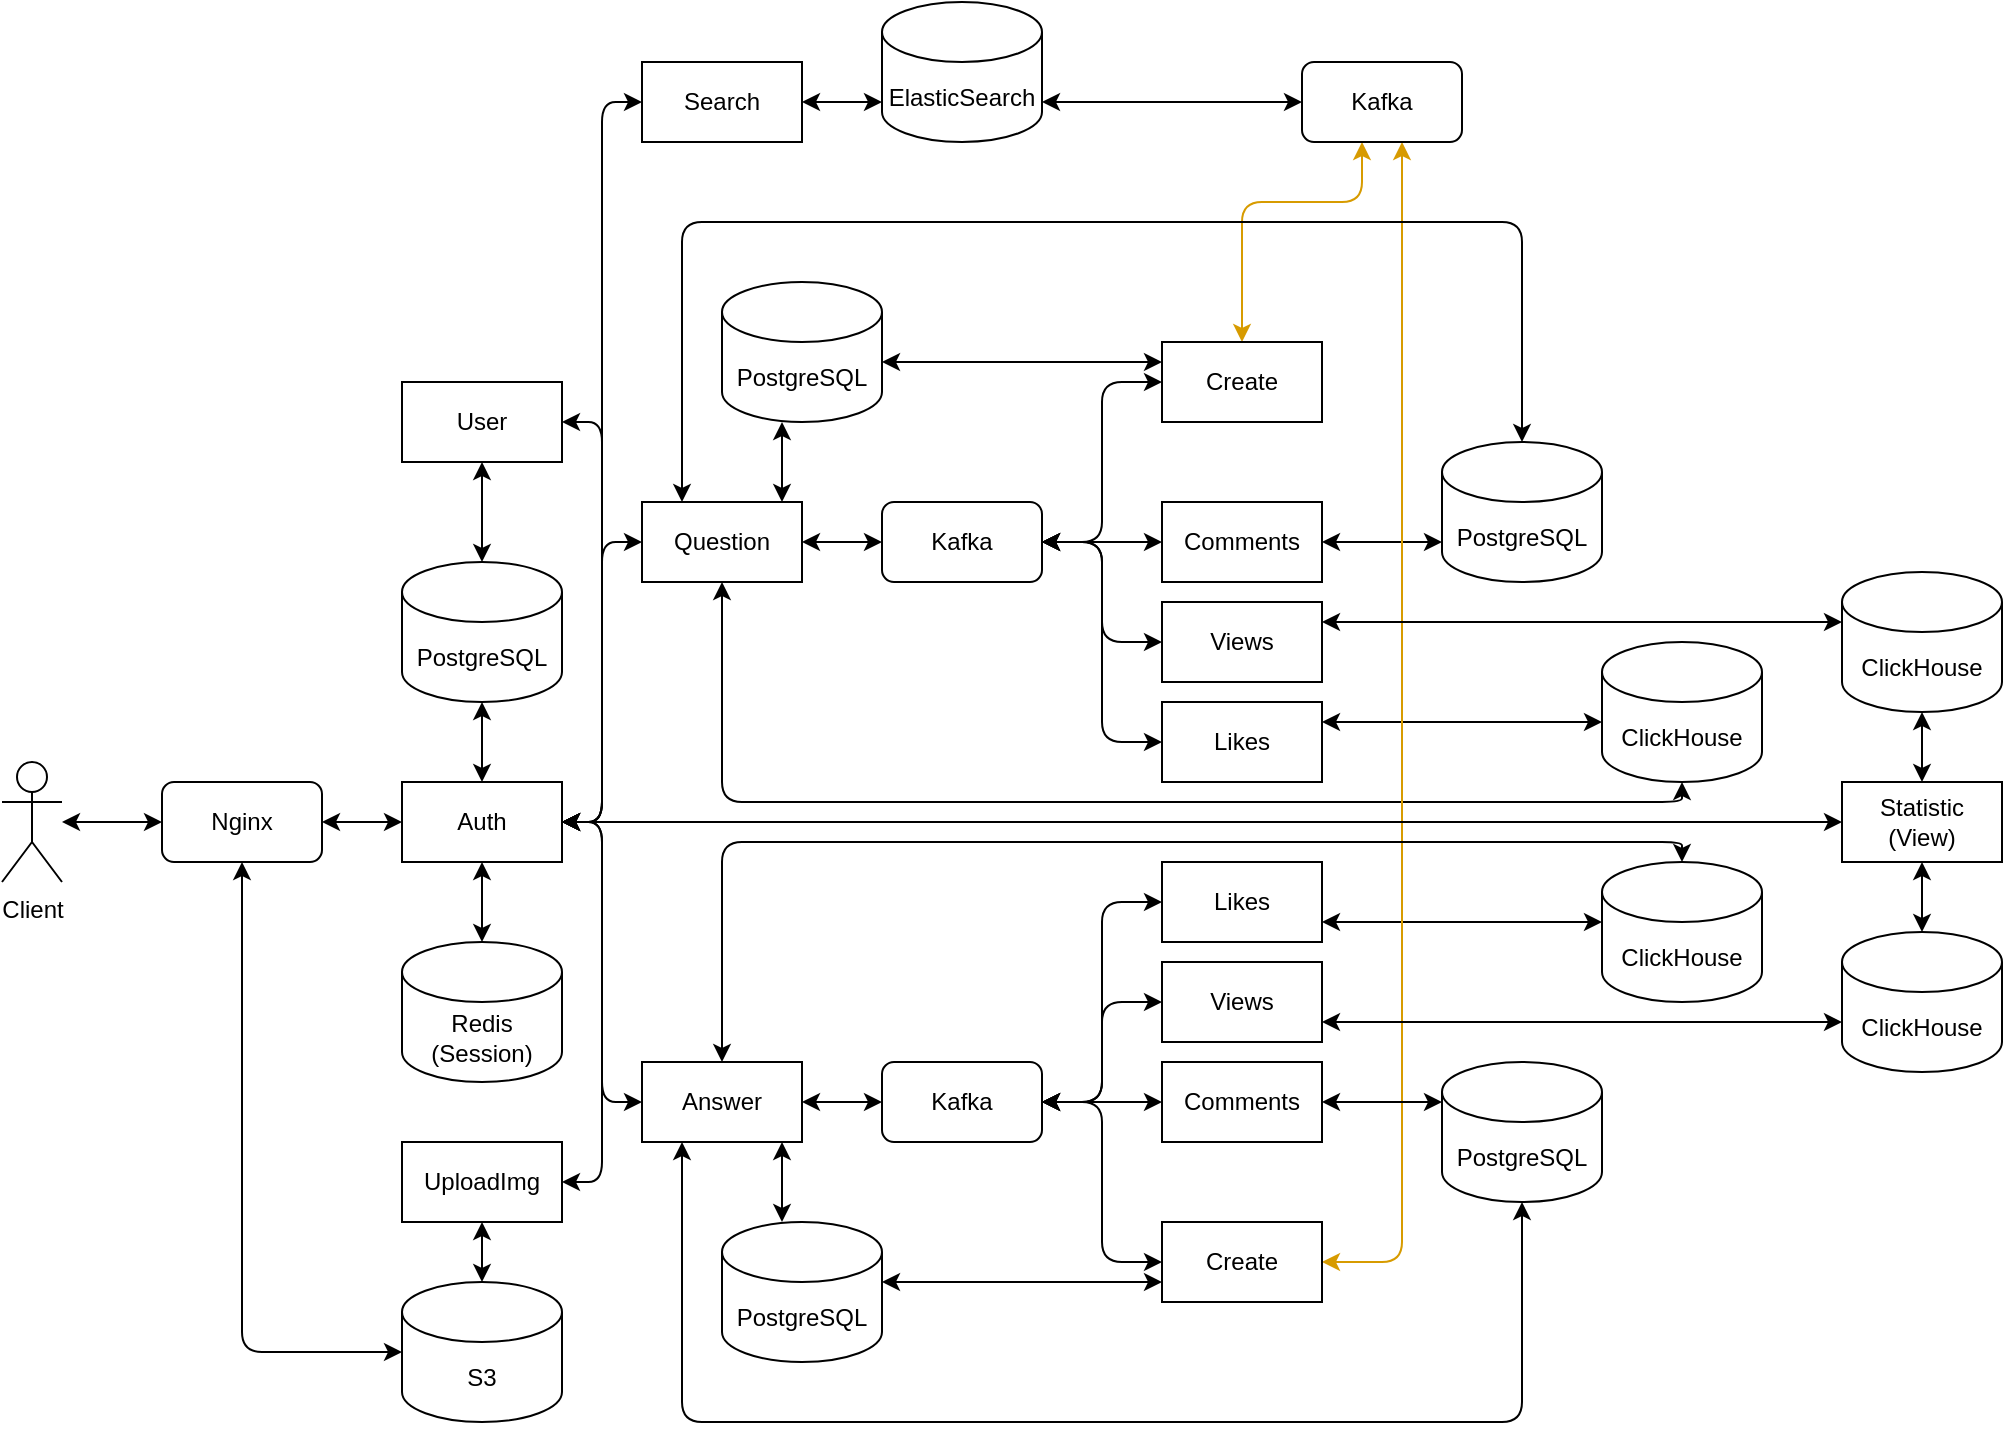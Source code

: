 <mxfile>
    <diagram id="Amk3zSKz2LO_-oVcE61_" name="Page-1">
        <mxGraphModel dx="1025" dy="1191" grid="0" gridSize="10" guides="1" tooltips="1" connect="1" arrows="1" fold="1" page="0" pageScale="1" pageWidth="827" pageHeight="1169" math="0" shadow="0">
            <root>
                <mxCell id="0"/>
                <mxCell id="1" parent="0"/>
                <mxCell id="4" style="edgeStyle=none;html=1;startArrow=classic;startFill=1;" parent="1" source="2" target="18" edge="1">
                    <mxGeometry relative="1" as="geometry">
                        <mxPoint x="120" y="340.0" as="targetPoint"/>
                    </mxGeometry>
                </mxCell>
                <mxCell id="2" value="Client" style="shape=umlActor;verticalLabelPosition=bottom;verticalAlign=top;html=1;outlineConnect=0;" parent="1" vertex="1">
                    <mxGeometry x="40" y="310" width="30" height="60" as="geometry"/>
                </mxCell>
                <mxCell id="7" style="edgeStyle=none;html=1;startArrow=classic;startFill=1;" parent="1" source="18" target="6" edge="1">
                    <mxGeometry relative="1" as="geometry">
                        <mxPoint x="200" y="340.0" as="sourcePoint"/>
                    </mxGeometry>
                </mxCell>
                <mxCell id="10" style="edgeStyle=elbowEdgeStyle;html=1;startArrow=classic;startFill=1;" parent="1" source="6" target="9" edge="1">
                    <mxGeometry relative="1" as="geometry"/>
                </mxCell>
                <mxCell id="14" style="edgeStyle=elbowEdgeStyle;html=1;startArrow=classic;startFill=1;" parent="1" source="6" target="13" edge="1">
                    <mxGeometry relative="1" as="geometry"/>
                </mxCell>
                <mxCell id="15" style="edgeStyle=elbowEdgeStyle;html=1;startArrow=classic;startFill=1;" parent="1" source="6" target="11" edge="1">
                    <mxGeometry relative="1" as="geometry"/>
                </mxCell>
                <mxCell id="32" style="edgeStyle=elbowEdgeStyle;html=1;startArrow=classic;startFill=1;" parent="1" source="6" target="25" edge="1">
                    <mxGeometry relative="1" as="geometry"/>
                </mxCell>
                <mxCell id="74" style="edgeStyle=elbowEdgeStyle;html=1;startArrow=classic;startFill=1;" parent="1" source="6" target="73" edge="1">
                    <mxGeometry relative="1" as="geometry">
                        <Array as="points">
                            <mxPoint x="340" y="490"/>
                        </Array>
                    </mxGeometry>
                </mxCell>
                <mxCell id="80" style="edgeStyle=elbowEdgeStyle;html=1;startArrow=classic;startFill=1;" parent="1" source="6" target="79" edge="1">
                    <mxGeometry relative="1" as="geometry"/>
                </mxCell>
                <mxCell id="91" style="edgeStyle=elbowEdgeStyle;elbow=vertical;html=1;startArrow=classic;startFill=1;" edge="1" parent="1" source="6" target="83">
                    <mxGeometry relative="1" as="geometry">
                        <Array as="points">
                            <mxPoint x="340" y="190"/>
                        </Array>
                    </mxGeometry>
                </mxCell>
                <mxCell id="6" value="Auth" style="rounded=0;whiteSpace=wrap;html=1;" parent="1" vertex="1">
                    <mxGeometry x="240" y="320" width="80" height="40" as="geometry"/>
                </mxCell>
                <mxCell id="20" style="edgeStyle=elbowEdgeStyle;html=1;startArrow=classic;startFill=1;" parent="1" source="9" target="19" edge="1">
                    <mxGeometry relative="1" as="geometry"/>
                </mxCell>
                <mxCell id="45" style="edgeStyle=elbowEdgeStyle;html=1;startArrow=classic;startFill=1;" parent="1" source="9" target="12" edge="1">
                    <mxGeometry relative="1" as="geometry">
                        <Array as="points">
                            <mxPoint x="430" y="160"/>
                        </Array>
                    </mxGeometry>
                </mxCell>
                <mxCell id="9" value="Question" style="rounded=0;whiteSpace=wrap;html=1;" parent="1" vertex="1">
                    <mxGeometry x="360" y="180" width="80" height="40" as="geometry"/>
                </mxCell>
                <mxCell id="11" value="PostgreSQL" style="shape=cylinder3;whiteSpace=wrap;html=1;boundedLbl=1;backgroundOutline=1;size=15;" parent="1" vertex="1">
                    <mxGeometry x="240" y="210" width="80" height="70" as="geometry"/>
                </mxCell>
                <mxCell id="12" value="PostgreSQL" style="shape=cylinder3;whiteSpace=wrap;html=1;boundedLbl=1;backgroundOutline=1;size=15;" parent="1" vertex="1">
                    <mxGeometry x="400" y="70" width="80" height="70" as="geometry"/>
                </mxCell>
                <mxCell id="13" value="Redis&lt;br&gt;(Session)" style="shape=cylinder3;whiteSpace=wrap;html=1;boundedLbl=1;backgroundOutline=1;size=15;" parent="1" vertex="1">
                    <mxGeometry x="240" y="400" width="80" height="70" as="geometry"/>
                </mxCell>
                <mxCell id="78" style="edgeStyle=elbowEdgeStyle;html=1;startArrow=classic;startFill=1;" parent="1" source="18" target="75" edge="1">
                    <mxGeometry relative="1" as="geometry">
                        <Array as="points">
                            <mxPoint x="160" y="520"/>
                        </Array>
                    </mxGeometry>
                </mxCell>
                <mxCell id="18" value="Nginx" style="rounded=1;whiteSpace=wrap;html=1;" parent="1" vertex="1">
                    <mxGeometry x="120" y="320" width="80" height="40" as="geometry"/>
                </mxCell>
                <mxCell id="22" style="edgeStyle=elbowEdgeStyle;html=1;startArrow=classic;startFill=1;" parent="1" source="19" target="21" edge="1">
                    <mxGeometry relative="1" as="geometry">
                        <mxPoint x="600" y="300.0" as="targetPoint"/>
                    </mxGeometry>
                </mxCell>
                <mxCell id="43" style="edgeStyle=elbowEdgeStyle;html=1;startArrow=classic;startFill=1;" parent="1" source="19" target="39" edge="1">
                    <mxGeometry relative="1" as="geometry"/>
                </mxCell>
                <mxCell id="44" style="edgeStyle=elbowEdgeStyle;html=1;startArrow=classic;startFill=1;" parent="1" source="19" target="41" edge="1">
                    <mxGeometry relative="1" as="geometry"/>
                </mxCell>
                <mxCell id="70" style="edgeStyle=elbowEdgeStyle;html=1;startArrow=classic;startFill=1;" parent="1" source="19" target="69" edge="1">
                    <mxGeometry relative="1" as="geometry"/>
                </mxCell>
                <mxCell id="19" value="Kafka" style="rounded=1;whiteSpace=wrap;html=1;" parent="1" vertex="1">
                    <mxGeometry x="480" y="180" width="80" height="40" as="geometry"/>
                </mxCell>
                <mxCell id="35" style="edgeStyle=elbowEdgeStyle;html=1;startArrow=classic;startFill=1;" parent="1" source="21" target="34" edge="1">
                    <mxGeometry relative="1" as="geometry">
                        <Array as="points">
                            <mxPoint x="790" y="290"/>
                            <mxPoint x="760" y="300"/>
                        </Array>
                    </mxGeometry>
                </mxCell>
                <mxCell id="21" value="Likes" style="rounded=0;whiteSpace=wrap;html=1;" parent="1" vertex="1">
                    <mxGeometry x="620" y="280" width="80" height="40" as="geometry"/>
                </mxCell>
                <mxCell id="31" style="edgeStyle=elbowEdgeStyle;html=1;startArrow=classic;startFill=1;" parent="1" source="25" target="28" edge="1">
                    <mxGeometry relative="1" as="geometry"/>
                </mxCell>
                <mxCell id="33" style="edgeStyle=elbowEdgeStyle;html=1;startArrow=classic;startFill=1;" parent="1" source="25" target="26" edge="1">
                    <mxGeometry relative="1" as="geometry">
                        <Array as="points">
                            <mxPoint x="430" y="530"/>
                        </Array>
                    </mxGeometry>
                </mxCell>
                <mxCell id="25" value="Answer" style="rounded=0;whiteSpace=wrap;html=1;" parent="1" vertex="1">
                    <mxGeometry x="360" y="460" width="80" height="40" as="geometry"/>
                </mxCell>
                <mxCell id="26" value="PostgreSQL" style="shape=cylinder3;whiteSpace=wrap;html=1;boundedLbl=1;backgroundOutline=1;size=15;" parent="1" vertex="1">
                    <mxGeometry x="400" y="540" width="80" height="70" as="geometry"/>
                </mxCell>
                <mxCell id="49" style="edgeStyle=elbowEdgeStyle;html=1;startArrow=classic;startFill=1;" parent="1" source="28" target="46" edge="1">
                    <mxGeometry relative="1" as="geometry"/>
                </mxCell>
                <mxCell id="50" style="edgeStyle=elbowEdgeStyle;html=1;startArrow=classic;startFill=1;" parent="1" source="28" target="47" edge="1">
                    <mxGeometry relative="1" as="geometry"/>
                </mxCell>
                <mxCell id="51" style="edgeStyle=elbowEdgeStyle;html=1;startArrow=classic;startFill=1;" parent="1" source="28" target="48" edge="1">
                    <mxGeometry relative="1" as="geometry"/>
                </mxCell>
                <mxCell id="68" style="edgeStyle=elbowEdgeStyle;html=1;startArrow=classic;startFill=1;" parent="1" source="28" target="65" edge="1">
                    <mxGeometry relative="1" as="geometry"/>
                </mxCell>
                <mxCell id="28" value="Kafka" style="rounded=1;whiteSpace=wrap;html=1;" parent="1" vertex="1">
                    <mxGeometry x="480" y="460" width="80" height="40" as="geometry"/>
                </mxCell>
                <mxCell id="42" style="edgeStyle=elbowEdgeStyle;html=1;startArrow=classic;startFill=1;" parent="1" source="34" target="9" edge="1">
                    <mxGeometry relative="1" as="geometry">
                        <Array as="points">
                            <mxPoint x="580" y="330"/>
                            <mxPoint x="600" y="340"/>
                        </Array>
                    </mxGeometry>
                </mxCell>
                <mxCell id="34" value="ClickHouse" style="shape=cylinder3;whiteSpace=wrap;html=1;boundedLbl=1;backgroundOutline=1;size=15;" parent="1" vertex="1">
                    <mxGeometry x="840" y="250" width="80" height="70" as="geometry"/>
                </mxCell>
                <mxCell id="56" style="edgeStyle=elbowEdgeStyle;html=1;startArrow=classic;startFill=1;" parent="1" source="39" target="12" edge="1">
                    <mxGeometry relative="1" as="geometry">
                        <Array as="points">
                            <mxPoint x="580" y="110"/>
                            <mxPoint x="540" y="115"/>
                        </Array>
                    </mxGeometry>
                </mxCell>
                <mxCell id="87" style="edgeStyle=elbowEdgeStyle;html=1;startArrow=classic;startFill=1;fillColor=#ffe6cc;strokeColor=#d79b00;elbow=vertical;" edge="1" parent="1" source="39" target="86">
                    <mxGeometry relative="1" as="geometry">
                        <Array as="points">
                            <mxPoint x="720" y="30"/>
                            <mxPoint x="660" y="30"/>
                        </Array>
                    </mxGeometry>
                </mxCell>
                <mxCell id="39" value="Create" style="rounded=0;whiteSpace=wrap;html=1;" parent="1" vertex="1">
                    <mxGeometry x="620" y="100" width="80" height="40" as="geometry"/>
                </mxCell>
                <mxCell id="58" style="html=1;startArrow=classic;startFill=1;edgeStyle=elbowEdgeStyle;elbow=vertical;" parent="1" source="41" target="57" edge="1">
                    <mxGeometry relative="1" as="geometry"/>
                </mxCell>
                <mxCell id="41" value="Comments" style="rounded=0;whiteSpace=wrap;html=1;" parent="1" vertex="1">
                    <mxGeometry x="620" y="180" width="80" height="40" as="geometry"/>
                </mxCell>
                <mxCell id="53" style="edgeStyle=elbowEdgeStyle;html=1;startArrow=classic;startFill=1;elbow=vertical;" parent="1" source="46" target="52" edge="1">
                    <mxGeometry relative="1" as="geometry">
                        <Array as="points">
                            <mxPoint x="770" y="390"/>
                        </Array>
                    </mxGeometry>
                </mxCell>
                <mxCell id="46" value="Likes" style="rounded=0;whiteSpace=wrap;html=1;" parent="1" vertex="1">
                    <mxGeometry x="620" y="360" width="80" height="40" as="geometry"/>
                </mxCell>
                <mxCell id="55" style="edgeStyle=elbowEdgeStyle;html=1;startArrow=classic;startFill=1;" parent="1" source="47" target="26" edge="1">
                    <mxGeometry relative="1" as="geometry">
                        <Array as="points">
                            <mxPoint x="550" y="570"/>
                            <mxPoint x="660" y="580"/>
                            <mxPoint x="660" y="570"/>
                            <mxPoint x="660" y="560"/>
                        </Array>
                    </mxGeometry>
                </mxCell>
                <mxCell id="89" style="edgeStyle=elbowEdgeStyle;html=1;startArrow=classic;startFill=1;fillColor=#ffe6cc;strokeColor=#d79b00;" edge="1" parent="1" source="47" target="86">
                    <mxGeometry relative="1" as="geometry">
                        <Array as="points">
                            <mxPoint x="740" y="20"/>
                            <mxPoint x="730" y="80"/>
                        </Array>
                    </mxGeometry>
                </mxCell>
                <mxCell id="47" value="Create" style="rounded=0;whiteSpace=wrap;html=1;" parent="1" vertex="1">
                    <mxGeometry x="620" y="540" width="80" height="40" as="geometry"/>
                </mxCell>
                <mxCell id="60" style="edgeStyle=elbowEdgeStyle;elbow=vertical;html=1;startArrow=classic;startFill=1;" parent="1" source="48" target="59" edge="1">
                    <mxGeometry relative="1" as="geometry"/>
                </mxCell>
                <mxCell id="48" value="Comments" style="rounded=0;whiteSpace=wrap;html=1;" parent="1" vertex="1">
                    <mxGeometry x="620" y="460" width="80" height="40" as="geometry"/>
                </mxCell>
                <mxCell id="54" style="edgeStyle=elbowEdgeStyle;html=1;startArrow=classic;startFill=1;" parent="1" source="52" target="25" edge="1">
                    <mxGeometry relative="1" as="geometry">
                        <Array as="points">
                            <mxPoint x="400" y="350"/>
                            <mxPoint x="800" y="350"/>
                        </Array>
                    </mxGeometry>
                </mxCell>
                <mxCell id="52" value="ClickHouse" style="shape=cylinder3;whiteSpace=wrap;html=1;boundedLbl=1;backgroundOutline=1;size=15;" parent="1" vertex="1">
                    <mxGeometry x="840" y="360" width="80" height="70" as="geometry"/>
                </mxCell>
                <mxCell id="63" style="edgeStyle=elbowEdgeStyle;elbow=vertical;html=1;startArrow=classic;startFill=1;" parent="1" source="57" target="9" edge="1">
                    <mxGeometry relative="1" as="geometry">
                        <Array as="points">
                            <mxPoint x="380" y="40"/>
                            <mxPoint x="800" y="40"/>
                        </Array>
                    </mxGeometry>
                </mxCell>
                <mxCell id="57" value="PostgreSQL" style="shape=cylinder3;whiteSpace=wrap;html=1;boundedLbl=1;backgroundOutline=1;size=15;" parent="1" vertex="1">
                    <mxGeometry x="760" y="150" width="80" height="70" as="geometry"/>
                </mxCell>
                <mxCell id="62" style="edgeStyle=elbowEdgeStyle;elbow=vertical;html=1;startArrow=classic;startFill=1;" parent="1" source="59" target="25" edge="1">
                    <mxGeometry relative="1" as="geometry">
                        <Array as="points">
                            <mxPoint x="380" y="640"/>
                            <mxPoint x="800" y="640"/>
                        </Array>
                    </mxGeometry>
                </mxCell>
                <mxCell id="59" value="PostgreSQL" style="shape=cylinder3;whiteSpace=wrap;html=1;boundedLbl=1;backgroundOutline=1;size=15;" parent="1" vertex="1">
                    <mxGeometry x="760" y="460" width="80" height="70" as="geometry"/>
                </mxCell>
                <mxCell id="67" style="edgeStyle=elbowEdgeStyle;html=1;startArrow=classic;startFill=1;elbow=vertical;" parent="1" source="65" target="66" edge="1">
                    <mxGeometry relative="1" as="geometry">
                        <Array as="points">
                            <mxPoint x="820" y="440"/>
                        </Array>
                    </mxGeometry>
                </mxCell>
                <mxCell id="65" value="Views" style="rounded=0;whiteSpace=wrap;html=1;" parent="1" vertex="1">
                    <mxGeometry x="620" y="410" width="80" height="40" as="geometry"/>
                </mxCell>
                <mxCell id="66" value="ClickHouse" style="shape=cylinder3;whiteSpace=wrap;html=1;boundedLbl=1;backgroundOutline=1;size=15;" parent="1" vertex="1">
                    <mxGeometry x="960" y="395" width="80" height="70" as="geometry"/>
                </mxCell>
                <mxCell id="72" style="edgeStyle=elbowEdgeStyle;html=1;startArrow=classic;startFill=1;" parent="1" source="69" target="71" edge="1">
                    <mxGeometry relative="1" as="geometry">
                        <Array as="points">
                            <mxPoint x="790" y="240"/>
                        </Array>
                    </mxGeometry>
                </mxCell>
                <mxCell id="69" value="Views" style="rounded=0;whiteSpace=wrap;html=1;" parent="1" vertex="1">
                    <mxGeometry x="620" y="230" width="80" height="40" as="geometry"/>
                </mxCell>
                <mxCell id="71" value="ClickHouse" style="shape=cylinder3;whiteSpace=wrap;html=1;boundedLbl=1;backgroundOutline=1;size=15;" parent="1" vertex="1">
                    <mxGeometry x="960" y="215" width="80" height="70" as="geometry"/>
                </mxCell>
                <mxCell id="76" style="edgeStyle=elbowEdgeStyle;html=1;startArrow=classic;startFill=1;" parent="1" source="73" target="75" edge="1">
                    <mxGeometry relative="1" as="geometry">
                        <Array as="points">
                            <mxPoint x="280" y="590"/>
                            <mxPoint x="350" y="760"/>
                        </Array>
                    </mxGeometry>
                </mxCell>
                <mxCell id="73" value="UploadImg" style="rounded=0;whiteSpace=wrap;html=1;" parent="1" vertex="1">
                    <mxGeometry x="240" y="500" width="80" height="40" as="geometry"/>
                </mxCell>
                <mxCell id="75" value="S3" style="shape=cylinder3;whiteSpace=wrap;html=1;boundedLbl=1;backgroundOutline=1;size=15;" parent="1" vertex="1">
                    <mxGeometry x="240" y="570" width="80" height="70" as="geometry"/>
                </mxCell>
                <mxCell id="82" style="edgeStyle=elbowEdgeStyle;html=1;startArrow=classic;startFill=1;elbow=vertical;" parent="1" source="79" target="81" edge="1">
                    <mxGeometry relative="1" as="geometry"/>
                </mxCell>
                <mxCell id="79" value="Search" style="rounded=0;whiteSpace=wrap;html=1;" parent="1" vertex="1">
                    <mxGeometry x="360" y="-40" width="80" height="40" as="geometry"/>
                </mxCell>
                <mxCell id="81" value="ElasticSearch" style="shape=cylinder3;whiteSpace=wrap;html=1;boundedLbl=1;backgroundOutline=1;size=15;" parent="1" vertex="1">
                    <mxGeometry x="480" y="-70" width="80" height="70" as="geometry"/>
                </mxCell>
                <mxCell id="92" style="edgeStyle=elbowEdgeStyle;elbow=vertical;html=1;startArrow=classic;startFill=1;" edge="1" parent="1" source="83" target="11">
                    <mxGeometry relative="1" as="geometry"/>
                </mxCell>
                <mxCell id="83" value="User" style="rounded=0;whiteSpace=wrap;html=1;" vertex="1" parent="1">
                    <mxGeometry x="240" y="120" width="80" height="40" as="geometry"/>
                </mxCell>
                <mxCell id="90" style="edgeStyle=elbowEdgeStyle;html=1;startArrow=classic;startFill=1;elbow=vertical;" edge="1" parent="1" source="86" target="81">
                    <mxGeometry relative="1" as="geometry"/>
                </mxCell>
                <mxCell id="86" value="Kafka" style="rounded=1;whiteSpace=wrap;html=1;" vertex="1" parent="1">
                    <mxGeometry x="690" y="-40" width="80" height="40" as="geometry"/>
                </mxCell>
                <mxCell id="96" style="edgeStyle=elbowEdgeStyle;elbow=vertical;html=1;startArrow=classic;startFill=1;" edge="1" parent="1" source="95" target="71">
                    <mxGeometry relative="1" as="geometry"/>
                </mxCell>
                <mxCell id="100" style="edgeStyle=elbowEdgeStyle;html=1;startArrow=classic;startFill=1;" edge="1" parent="1" source="95" target="66">
                    <mxGeometry relative="1" as="geometry"/>
                </mxCell>
                <mxCell id="102" style="edgeStyle=elbowEdgeStyle;html=1;startArrow=classic;startFill=1;" edge="1" parent="1" source="95" target="6">
                    <mxGeometry relative="1" as="geometry"/>
                </mxCell>
                <mxCell id="95" value="Statistic&lt;br&gt;(View)" style="rounded=0;whiteSpace=wrap;html=1;" vertex="1" parent="1">
                    <mxGeometry x="960" y="320" width="80" height="40" as="geometry"/>
                </mxCell>
            </root>
        </mxGraphModel>
    </diagram>
</mxfile>